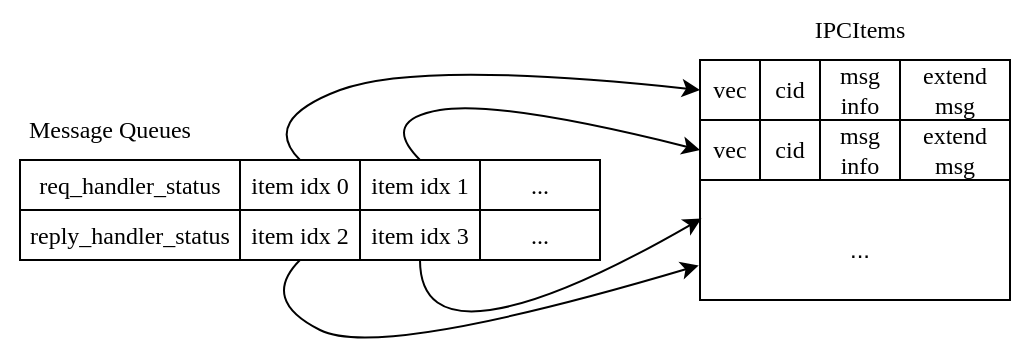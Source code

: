 <mxfile version="26.1.2">
  <diagram name="第 1 页" id="CHSsfzblSIfve4NHa6aG">
    <mxGraphModel dx="673" dy="398" grid="1" gridSize="10" guides="1" tooltips="1" connect="1" arrows="1" fold="1" page="1" pageScale="1" pageWidth="827" pageHeight="1169" math="0" shadow="0">
      <root>
        <mxCell id="0" />
        <mxCell id="1" parent="0" />
        <mxCell id="aShT70XuTfXJ-1r4DVtl-1" value="" style="rounded=0;whiteSpace=wrap;html=1;" vertex="1" parent="1">
          <mxGeometry x="400" y="140" width="140" height="30" as="geometry" />
        </mxCell>
        <mxCell id="aShT70XuTfXJ-1r4DVtl-2" value="" style="rounded=0;whiteSpace=wrap;html=1;" vertex="1" parent="1">
          <mxGeometry x="400" y="140" width="155" height="120" as="geometry" />
        </mxCell>
        <mxCell id="aShT70XuTfXJ-1r4DVtl-3" value="&lt;font face=&quot;Times New Roman&quot;&gt;vec&lt;/font&gt;" style="rounded=0;whiteSpace=wrap;html=1;" vertex="1" parent="1">
          <mxGeometry x="400" y="140" width="30" height="30" as="geometry" />
        </mxCell>
        <mxCell id="aShT70XuTfXJ-1r4DVtl-4" value="&lt;font face=&quot;Times New Roman&quot;&gt;cid&lt;/font&gt;" style="rounded=0;whiteSpace=wrap;html=1;" vertex="1" parent="1">
          <mxGeometry x="430" y="140" width="30" height="30" as="geometry" />
        </mxCell>
        <mxCell id="aShT70XuTfXJ-1r4DVtl-6" value="&lt;font face=&quot;Times New Roman&quot;&gt;msg info&lt;/font&gt;" style="rounded=0;whiteSpace=wrap;html=1;" vertex="1" parent="1">
          <mxGeometry x="460" y="140" width="40" height="30" as="geometry" />
        </mxCell>
        <mxCell id="aShT70XuTfXJ-1r4DVtl-7" value="&lt;font face=&quot;Times New Roman&quot;&gt;extend msg&lt;/font&gt;" style="rounded=0;whiteSpace=wrap;html=1;" vertex="1" parent="1">
          <mxGeometry x="500" y="140" width="55" height="30" as="geometry" />
        </mxCell>
        <mxCell id="aShT70XuTfXJ-1r4DVtl-13" value="" style="rounded=0;whiteSpace=wrap;html=1;" vertex="1" parent="1">
          <mxGeometry x="400" y="170" width="140" height="30" as="geometry" />
        </mxCell>
        <mxCell id="aShT70XuTfXJ-1r4DVtl-14" value="&lt;font face=&quot;Times New Roman&quot;&gt;vec&lt;/font&gt;" style="rounded=0;whiteSpace=wrap;html=1;" vertex="1" parent="1">
          <mxGeometry x="400" y="170" width="30" height="30" as="geometry" />
        </mxCell>
        <mxCell id="aShT70XuTfXJ-1r4DVtl-15" value="&lt;font face=&quot;Times New Roman&quot;&gt;cid&lt;/font&gt;" style="rounded=0;whiteSpace=wrap;html=1;" vertex="1" parent="1">
          <mxGeometry x="430" y="170" width="30" height="30" as="geometry" />
        </mxCell>
        <mxCell id="aShT70XuTfXJ-1r4DVtl-16" value="&lt;font face=&quot;Times New Roman&quot;&gt;msg info&lt;/font&gt;" style="rounded=0;whiteSpace=wrap;html=1;" vertex="1" parent="1">
          <mxGeometry x="460" y="170" width="40" height="30" as="geometry" />
        </mxCell>
        <mxCell id="aShT70XuTfXJ-1r4DVtl-17" value="&lt;font face=&quot;Times New Roman&quot;&gt;extend msg&lt;/font&gt;" style="rounded=0;whiteSpace=wrap;html=1;" vertex="1" parent="1">
          <mxGeometry x="500" y="170" width="55" height="30" as="geometry" />
        </mxCell>
        <mxCell id="aShT70XuTfXJ-1r4DVtl-18" value="" style="rounded=0;whiteSpace=wrap;html=1;" vertex="1" parent="1">
          <mxGeometry x="60" y="190" width="290" height="50" as="geometry" />
        </mxCell>
        <mxCell id="aShT70XuTfXJ-1r4DVtl-19" style="edgeStyle=orthogonalEdgeStyle;rounded=0;orthogonalLoop=1;jettySize=auto;html=1;exitX=0.5;exitY=1;exitDx=0;exitDy=0;" edge="1" parent="1" source="aShT70XuTfXJ-1r4DVtl-18" target="aShT70XuTfXJ-1r4DVtl-18">
          <mxGeometry relative="1" as="geometry" />
        </mxCell>
        <mxCell id="aShT70XuTfXJ-1r4DVtl-21" value="&lt;font face=&quot;Times New Roman&quot;&gt;req_handler_status&lt;/font&gt;" style="rounded=0;whiteSpace=wrap;html=1;" vertex="1" parent="1">
          <mxGeometry x="60" y="190" width="110" height="25" as="geometry" />
        </mxCell>
        <mxCell id="aShT70XuTfXJ-1r4DVtl-22" value="&lt;font face=&quot;Times New Roman&quot;&gt;item idx 0&lt;/font&gt;" style="rounded=0;whiteSpace=wrap;html=1;" vertex="1" parent="1">
          <mxGeometry x="170" y="190" width="60" height="25" as="geometry" />
        </mxCell>
        <mxCell id="aShT70XuTfXJ-1r4DVtl-23" value="&lt;font face=&quot;Times New Roman&quot;&gt;item idx 1&lt;/font&gt;" style="rounded=0;whiteSpace=wrap;html=1;" vertex="1" parent="1">
          <mxGeometry x="230" y="190" width="60" height="25" as="geometry" />
        </mxCell>
        <mxCell id="aShT70XuTfXJ-1r4DVtl-24" value="&lt;font face=&quot;Times New Roman&quot;&gt;...&lt;/font&gt;" style="rounded=0;whiteSpace=wrap;html=1;" vertex="1" parent="1">
          <mxGeometry x="290" y="190" width="60" height="25" as="geometry" />
        </mxCell>
        <mxCell id="aShT70XuTfXJ-1r4DVtl-26" value="&lt;font face=&quot;Times New Roman&quot;&gt;reply_handler_status&lt;/font&gt;" style="rounded=0;whiteSpace=wrap;html=1;" vertex="1" parent="1">
          <mxGeometry x="60" y="215" width="110" height="25" as="geometry" />
        </mxCell>
        <mxCell id="aShT70XuTfXJ-1r4DVtl-27" value="&lt;font face=&quot;Times New Roman&quot;&gt;item idx 2&lt;/font&gt;" style="rounded=0;whiteSpace=wrap;html=1;" vertex="1" parent="1">
          <mxGeometry x="170" y="215" width="60" height="25" as="geometry" />
        </mxCell>
        <mxCell id="aShT70XuTfXJ-1r4DVtl-28" value="&lt;font face=&quot;Times New Roman&quot;&gt;item idx 3&lt;/font&gt;" style="rounded=0;whiteSpace=wrap;html=1;" vertex="1" parent="1">
          <mxGeometry x="230" y="215" width="60" height="25" as="geometry" />
        </mxCell>
        <mxCell id="aShT70XuTfXJ-1r4DVtl-29" value="&lt;font face=&quot;Times New Roman&quot;&gt;...&lt;/font&gt;" style="rounded=0;whiteSpace=wrap;html=1;" vertex="1" parent="1">
          <mxGeometry x="290" y="215" width="60" height="25" as="geometry" />
        </mxCell>
        <mxCell id="aShT70XuTfXJ-1r4DVtl-30" value="..." style="text;html=1;align=center;verticalAlign=middle;whiteSpace=wrap;rounded=0;" vertex="1" parent="1">
          <mxGeometry x="450" y="220" width="60" height="30" as="geometry" />
        </mxCell>
        <mxCell id="aShT70XuTfXJ-1r4DVtl-32" value="" style="curved=1;endArrow=classic;html=1;rounded=0;exitX=0.5;exitY=0;exitDx=0;exitDy=0;entryX=0;entryY=0.5;entryDx=0;entryDy=0;" edge="1" parent="1" source="aShT70XuTfXJ-1r4DVtl-22" target="aShT70XuTfXJ-1r4DVtl-3">
          <mxGeometry width="50" height="50" relative="1" as="geometry">
            <mxPoint x="210" y="124.66" as="sourcePoint" />
            <mxPoint x="400" y="125" as="targetPoint" />
            <Array as="points">
              <mxPoint x="180" y="170" />
              <mxPoint x="260" y="140" />
            </Array>
          </mxGeometry>
        </mxCell>
        <mxCell id="aShT70XuTfXJ-1r4DVtl-34" value="" style="curved=1;endArrow=classic;html=1;rounded=0;exitX=0.5;exitY=0;exitDx=0;exitDy=0;entryX=0;entryY=0.5;entryDx=0;entryDy=0;" edge="1" parent="1" source="aShT70XuTfXJ-1r4DVtl-23" target="aShT70XuTfXJ-1r4DVtl-14">
          <mxGeometry width="50" height="50" relative="1" as="geometry">
            <mxPoint x="210" y="200" as="sourcePoint" />
            <mxPoint x="410" y="165" as="targetPoint" />
            <Array as="points">
              <mxPoint x="240" y="170" />
              <mxPoint x="300" y="160" />
            </Array>
          </mxGeometry>
        </mxCell>
        <mxCell id="aShT70XuTfXJ-1r4DVtl-35" value="" style="curved=1;endArrow=classic;html=1;rounded=0;exitX=0.5;exitY=1;exitDx=0;exitDy=0;entryX=-0.004;entryY=0.856;entryDx=0;entryDy=0;entryPerimeter=0;" edge="1" parent="1" source="aShT70XuTfXJ-1r4DVtl-27" target="aShT70XuTfXJ-1r4DVtl-2">
          <mxGeometry width="50" height="50" relative="1" as="geometry">
            <mxPoint x="240" y="350" as="sourcePoint" />
            <mxPoint x="290" y="300" as="targetPoint" />
            <Array as="points">
              <mxPoint x="180" y="260" />
              <mxPoint x="240" y="290" />
            </Array>
          </mxGeometry>
        </mxCell>
        <mxCell id="aShT70XuTfXJ-1r4DVtl-36" value="" style="curved=1;endArrow=classic;html=1;rounded=0;exitX=0.5;exitY=1;exitDx=0;exitDy=0;entryX=0.005;entryY=0.66;entryDx=0;entryDy=0;entryPerimeter=0;" edge="1" parent="1" source="aShT70XuTfXJ-1r4DVtl-28" target="aShT70XuTfXJ-1r4DVtl-2">
          <mxGeometry width="50" height="50" relative="1" as="geometry">
            <mxPoint x="210" y="250" as="sourcePoint" />
            <mxPoint x="409" y="233" as="targetPoint" />
            <Array as="points">
              <mxPoint x="260" y="270" />
              <mxPoint x="330" y="260" />
            </Array>
          </mxGeometry>
        </mxCell>
        <mxCell id="aShT70XuTfXJ-1r4DVtl-38" value="&lt;font face=&quot;Times New Roman&quot;&gt;IPCItems&lt;/font&gt;" style="text;html=1;align=center;verticalAlign=middle;whiteSpace=wrap;rounded=0;" vertex="1" parent="1">
          <mxGeometry x="450" y="110" width="60" height="30" as="geometry" />
        </mxCell>
        <mxCell id="aShT70XuTfXJ-1r4DVtl-39" value="&lt;font face=&quot;Times New Roman&quot;&gt;Message Queues&lt;/font&gt;" style="text;html=1;align=center;verticalAlign=middle;whiteSpace=wrap;rounded=0;" vertex="1" parent="1">
          <mxGeometry x="50" y="160" width="110" height="30" as="geometry" />
        </mxCell>
      </root>
    </mxGraphModel>
  </diagram>
</mxfile>
